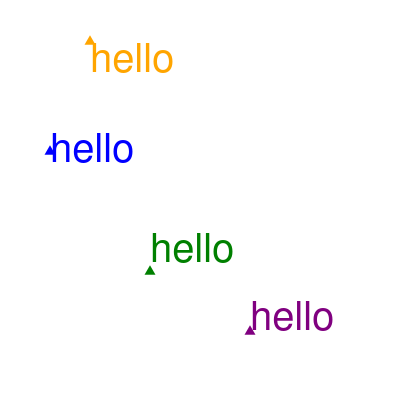 {
  "$schema": "https://vega.github.io/schema/vega/v5.json",
  "description": "A scatterplot showing horsepower and miles per gallons for various cars.",
  "background": "white",
  "padding": 5,
  "width": 200,
  "height": 200,
  "style": "cell",
  "config": {"style": {"cell": {"stroke": "transparent"}}},
  "data": [{
    "name": "source_0",
    "values": [
      {"x": 40, "y": 15, "fill": "orange", "baseline": "top"},
      {"x": 20, "y": 70, "fill": "blue", "baseline": "middle"},
      {"x": 70, "y": 130, "fill": "green", "baseline": "bottom"},
      {"x": 120, "y": 160, "fill": "purple", "baseline": "alphabetic"}
    ]
  }],
  "marks": [
    {
      "name": "points",
      "type": "symbol",
      "from": {"data": "source_0"},
      "encode": {
        "update": {
          "shape": {"value": "triangle-up"},
          "size": {"value": 30},
          "fill": {"field": "fill"},
          "x": {"field": "x" },
          "y": {"field": "y"}
        }
      }
    },
    {
      "name": "text",
      "type": "text",
      "from": {"data": "source_0"},
      "encode": {
        "update": {
          "text": {"value": "hello"},
          "font": {"value": "Helvetica"},
          "fontSize": {"value": 20},
          "fill": {"field": "fill"},
          "x": {"field": "x" },
          "y": {"field": "y"},
          "baseline": {"field": "baseline"}
        }
      }
    }
  ]
}
